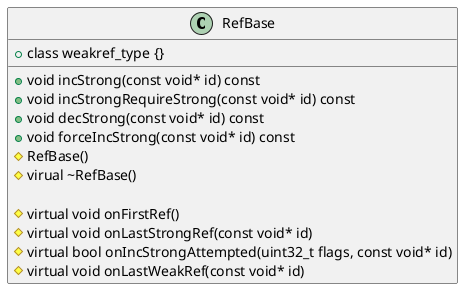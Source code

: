 @startuml RefBase

class RefBase {
    +void incStrong(const void* id) const
    +void incStrongRequireStrong(const void* id) const
    +void decStrong(const void* id) const
    +void forceIncStrong(const void* id) const

    +class weakref_type {}

    #RefBase()
    #virual ~RefBase()

    #virtual void onFirstRef()
    #virtual void onLastStrongRef(const void* id)
    #virtual bool onIncStrongAttempted(uint32_t flags, const void* id)
    #virtual void onLastWeakRef(const void* id)
}

@enduml